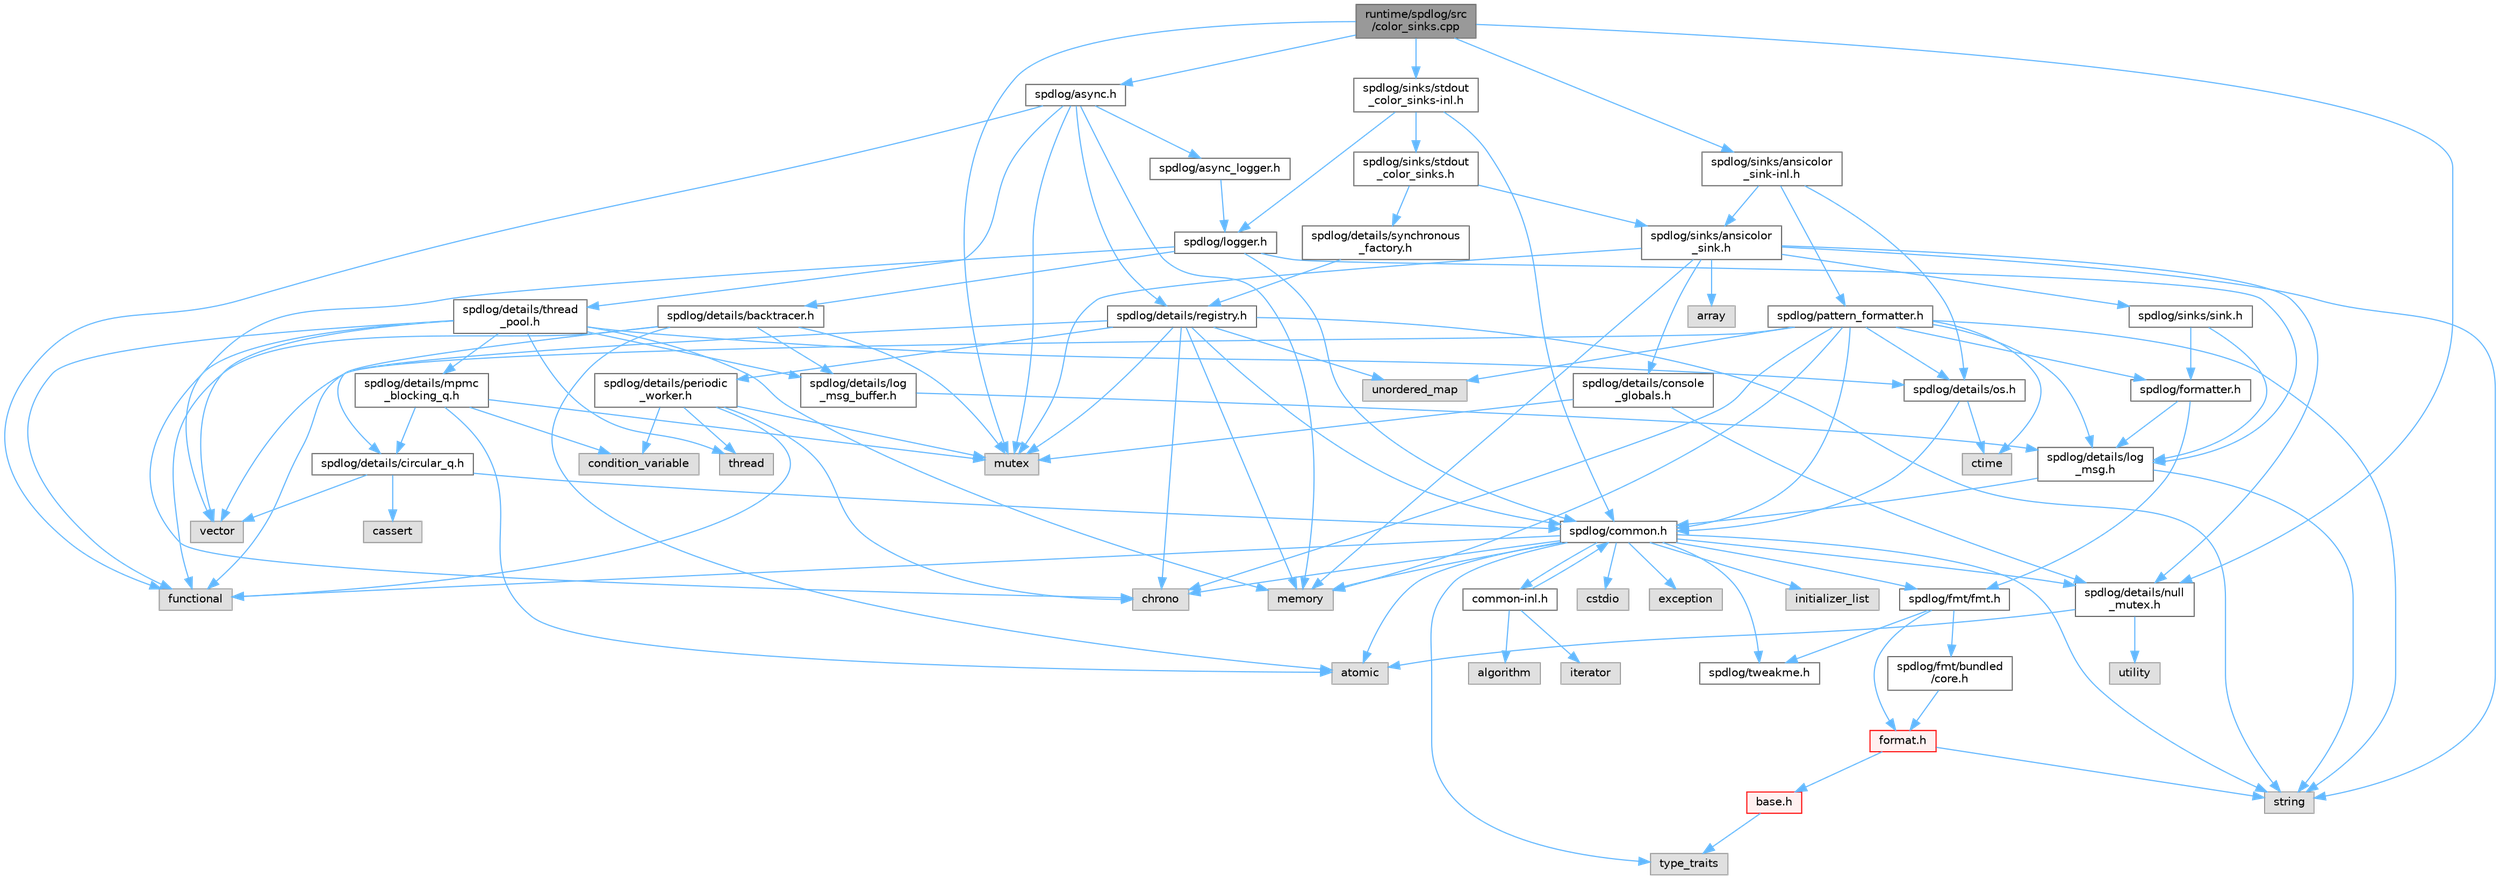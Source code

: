 digraph "runtime/spdlog/src/color_sinks.cpp"
{
 // LATEX_PDF_SIZE
  bgcolor="transparent";
  edge [fontname=Helvetica,fontsize=10,labelfontname=Helvetica,labelfontsize=10];
  node [fontname=Helvetica,fontsize=10,shape=box,height=0.2,width=0.4];
  Node1 [id="Node000001",label="runtime/spdlog/src\l/color_sinks.cpp",height=0.2,width=0.4,color="gray40", fillcolor="grey60", style="filled", fontcolor="black",tooltip=" "];
  Node1 -> Node2 [id="edge1_Node000001_Node000002",color="steelblue1",style="solid",tooltip=" "];
  Node2 [id="Node000002",label="mutex",height=0.2,width=0.4,color="grey60", fillcolor="#E0E0E0", style="filled",tooltip=" "];
  Node1 -> Node3 [id="edge2_Node000001_Node000003",color="steelblue1",style="solid",tooltip=" "];
  Node3 [id="Node000003",label="spdlog/async.h",height=0.2,width=0.4,color="grey40", fillcolor="white", style="filled",URL="$async_8h.html",tooltip=" "];
  Node3 -> Node4 [id="edge3_Node000003_Node000004",color="steelblue1",style="solid",tooltip=" "];
  Node4 [id="Node000004",label="spdlog/async_logger.h",height=0.2,width=0.4,color="grey40", fillcolor="white", style="filled",URL="$async__logger_8h.html",tooltip=" "];
  Node4 -> Node5 [id="edge4_Node000004_Node000005",color="steelblue1",style="solid",tooltip=" "];
  Node5 [id="Node000005",label="spdlog/logger.h",height=0.2,width=0.4,color="grey40", fillcolor="white", style="filled",URL="$logger_8h.html",tooltip=" "];
  Node5 -> Node6 [id="edge5_Node000005_Node000006",color="steelblue1",style="solid",tooltip=" "];
  Node6 [id="Node000006",label="spdlog/common.h",height=0.2,width=0.4,color="grey40", fillcolor="white", style="filled",URL="$common_8h.html",tooltip=" "];
  Node6 -> Node7 [id="edge6_Node000006_Node000007",color="steelblue1",style="solid",tooltip=" "];
  Node7 [id="Node000007",label="spdlog/details/null\l_mutex.h",height=0.2,width=0.4,color="grey40", fillcolor="white", style="filled",URL="$null__mutex_8h.html",tooltip=" "];
  Node7 -> Node8 [id="edge7_Node000007_Node000008",color="steelblue1",style="solid",tooltip=" "];
  Node8 [id="Node000008",label="atomic",height=0.2,width=0.4,color="grey60", fillcolor="#E0E0E0", style="filled",tooltip=" "];
  Node7 -> Node9 [id="edge8_Node000007_Node000009",color="steelblue1",style="solid",tooltip=" "];
  Node9 [id="Node000009",label="utility",height=0.2,width=0.4,color="grey60", fillcolor="#E0E0E0", style="filled",tooltip=" "];
  Node6 -> Node10 [id="edge9_Node000006_Node000010",color="steelblue1",style="solid",tooltip=" "];
  Node10 [id="Node000010",label="spdlog/tweakme.h",height=0.2,width=0.4,color="grey40", fillcolor="white", style="filled",URL="$tweakme_8h.html",tooltip=" "];
  Node6 -> Node8 [id="edge10_Node000006_Node000008",color="steelblue1",style="solid",tooltip=" "];
  Node6 -> Node11 [id="edge11_Node000006_Node000011",color="steelblue1",style="solid",tooltip=" "];
  Node11 [id="Node000011",label="chrono",height=0.2,width=0.4,color="grey60", fillcolor="#E0E0E0", style="filled",tooltip=" "];
  Node6 -> Node12 [id="edge12_Node000006_Node000012",color="steelblue1",style="solid",tooltip=" "];
  Node12 [id="Node000012",label="cstdio",height=0.2,width=0.4,color="grey60", fillcolor="#E0E0E0", style="filled",tooltip=" "];
  Node6 -> Node13 [id="edge13_Node000006_Node000013",color="steelblue1",style="solid",tooltip=" "];
  Node13 [id="Node000013",label="exception",height=0.2,width=0.4,color="grey60", fillcolor="#E0E0E0", style="filled",tooltip=" "];
  Node6 -> Node14 [id="edge14_Node000006_Node000014",color="steelblue1",style="solid",tooltip=" "];
  Node14 [id="Node000014",label="functional",height=0.2,width=0.4,color="grey60", fillcolor="#E0E0E0", style="filled",tooltip=" "];
  Node6 -> Node15 [id="edge15_Node000006_Node000015",color="steelblue1",style="solid",tooltip=" "];
  Node15 [id="Node000015",label="initializer_list",height=0.2,width=0.4,color="grey60", fillcolor="#E0E0E0", style="filled",tooltip=" "];
  Node6 -> Node16 [id="edge16_Node000006_Node000016",color="steelblue1",style="solid",tooltip=" "];
  Node16 [id="Node000016",label="memory",height=0.2,width=0.4,color="grey60", fillcolor="#E0E0E0", style="filled",tooltip=" "];
  Node6 -> Node17 [id="edge17_Node000006_Node000017",color="steelblue1",style="solid",tooltip=" "];
  Node17 [id="Node000017",label="string",height=0.2,width=0.4,color="grey60", fillcolor="#E0E0E0", style="filled",tooltip=" "];
  Node6 -> Node18 [id="edge18_Node000006_Node000018",color="steelblue1",style="solid",tooltip=" "];
  Node18 [id="Node000018",label="type_traits",height=0.2,width=0.4,color="grey60", fillcolor="#E0E0E0", style="filled",tooltip=" "];
  Node6 -> Node19 [id="edge19_Node000006_Node000019",color="steelblue1",style="solid",tooltip=" "];
  Node19 [id="Node000019",label="spdlog/fmt/fmt.h",height=0.2,width=0.4,color="grey40", fillcolor="white", style="filled",URL="$fmt_8h.html",tooltip=" "];
  Node19 -> Node10 [id="edge20_Node000019_Node000010",color="steelblue1",style="solid",tooltip=" "];
  Node19 -> Node20 [id="edge21_Node000019_Node000020",color="steelblue1",style="solid",tooltip=" "];
  Node20 [id="Node000020",label="spdlog/fmt/bundled\l/core.h",height=0.2,width=0.4,color="grey40", fillcolor="white", style="filled",URL="$core_8h.html",tooltip=" "];
  Node20 -> Node21 [id="edge22_Node000020_Node000021",color="steelblue1",style="solid",tooltip=" "];
  Node21 [id="Node000021",label="format.h",height=0.2,width=0.4,color="red", fillcolor="#FFF0F0", style="filled",URL="$spdlog_2include_2spdlog_2fmt_2bundled_2format_8h.html",tooltip=" "];
  Node21 -> Node22 [id="edge23_Node000021_Node000022",color="steelblue1",style="solid",tooltip=" "];
  Node22 [id="Node000022",label="base.h",height=0.2,width=0.4,color="red", fillcolor="#FFF0F0", style="filled",URL="$base_8h.html",tooltip=" "];
  Node22 -> Node18 [id="edge24_Node000022_Node000018",color="steelblue1",style="solid",tooltip=" "];
  Node21 -> Node17 [id="edge25_Node000021_Node000017",color="steelblue1",style="solid",tooltip=" "];
  Node19 -> Node21 [id="edge26_Node000019_Node000021",color="steelblue1",style="solid",tooltip=" "];
  Node6 -> Node178 [id="edge27_Node000006_Node000178",color="steelblue1",style="solid",tooltip=" "];
  Node178 [id="Node000178",label="common-inl.h",height=0.2,width=0.4,color="grey40", fillcolor="white", style="filled",URL="$common-inl_8h.html",tooltip=" "];
  Node178 -> Node6 [id="edge28_Node000178_Node000006",color="steelblue1",style="solid",tooltip=" "];
  Node178 -> Node174 [id="edge29_Node000178_Node000174",color="steelblue1",style="solid",tooltip=" "];
  Node174 [id="Node000174",label="algorithm",height=0.2,width=0.4,color="grey60", fillcolor="#E0E0E0", style="filled",tooltip=" "];
  Node178 -> Node179 [id="edge30_Node000178_Node000179",color="steelblue1",style="solid",tooltip=" "];
  Node179 [id="Node000179",label="iterator",height=0.2,width=0.4,color="grey60", fillcolor="#E0E0E0", style="filled",tooltip=" "];
  Node5 -> Node180 [id="edge31_Node000005_Node000180",color="steelblue1",style="solid",tooltip=" "];
  Node180 [id="Node000180",label="spdlog/details/backtracer.h",height=0.2,width=0.4,color="grey40", fillcolor="white", style="filled",URL="$backtracer_8h.html",tooltip=" "];
  Node180 -> Node181 [id="edge32_Node000180_Node000181",color="steelblue1",style="solid",tooltip=" "];
  Node181 [id="Node000181",label="spdlog/details/circular_q.h",height=0.2,width=0.4,color="grey40", fillcolor="white", style="filled",URL="$circular__q_8h.html",tooltip=" "];
  Node181 -> Node30 [id="edge33_Node000181_Node000030",color="steelblue1",style="solid",tooltip=" "];
  Node30 [id="Node000030",label="cassert",height=0.2,width=0.4,color="grey60", fillcolor="#E0E0E0", style="filled",tooltip=" "];
  Node181 -> Node182 [id="edge34_Node000181_Node000182",color="steelblue1",style="solid",tooltip=" "];
  Node182 [id="Node000182",label="vector",height=0.2,width=0.4,color="grey60", fillcolor="#E0E0E0", style="filled",tooltip=" "];
  Node181 -> Node6 [id="edge35_Node000181_Node000006",color="steelblue1",style="solid",tooltip=" "];
  Node180 -> Node183 [id="edge36_Node000180_Node000183",color="steelblue1",style="solid",tooltip=" "];
  Node183 [id="Node000183",label="spdlog/details/log\l_msg_buffer.h",height=0.2,width=0.4,color="grey40", fillcolor="white", style="filled",URL="$log__msg__buffer_8h.html",tooltip=" "];
  Node183 -> Node184 [id="edge37_Node000183_Node000184",color="steelblue1",style="solid",tooltip=" "];
  Node184 [id="Node000184",label="spdlog/details/log\l_msg.h",height=0.2,width=0.4,color="grey40", fillcolor="white", style="filled",URL="$log__msg_8h.html",tooltip=" "];
  Node184 -> Node6 [id="edge38_Node000184_Node000006",color="steelblue1",style="solid",tooltip=" "];
  Node184 -> Node17 [id="edge39_Node000184_Node000017",color="steelblue1",style="solid",tooltip=" "];
  Node180 -> Node8 [id="edge40_Node000180_Node000008",color="steelblue1",style="solid",tooltip=" "];
  Node180 -> Node14 [id="edge41_Node000180_Node000014",color="steelblue1",style="solid",tooltip=" "];
  Node180 -> Node2 [id="edge42_Node000180_Node000002",color="steelblue1",style="solid",tooltip=" "];
  Node5 -> Node184 [id="edge43_Node000005_Node000184",color="steelblue1",style="solid",tooltip=" "];
  Node5 -> Node182 [id="edge44_Node000005_Node000182",color="steelblue1",style="solid",tooltip=" "];
  Node3 -> Node185 [id="edge45_Node000003_Node000185",color="steelblue1",style="solid",tooltip=" "];
  Node185 [id="Node000185",label="spdlog/details/registry.h",height=0.2,width=0.4,color="grey40", fillcolor="white", style="filled",URL="$registry_8h.html",tooltip=" "];
  Node185 -> Node6 [id="edge46_Node000185_Node000006",color="steelblue1",style="solid",tooltip=" "];
  Node185 -> Node186 [id="edge47_Node000185_Node000186",color="steelblue1",style="solid",tooltip=" "];
  Node186 [id="Node000186",label="spdlog/details/periodic\l_worker.h",height=0.2,width=0.4,color="grey40", fillcolor="white", style="filled",URL="$periodic__worker_8h.html",tooltip=" "];
  Node186 -> Node11 [id="edge48_Node000186_Node000011",color="steelblue1",style="solid",tooltip=" "];
  Node186 -> Node187 [id="edge49_Node000186_Node000187",color="steelblue1",style="solid",tooltip=" "];
  Node187 [id="Node000187",label="condition_variable",height=0.2,width=0.4,color="grey60", fillcolor="#E0E0E0", style="filled",tooltip=" "];
  Node186 -> Node14 [id="edge50_Node000186_Node000014",color="steelblue1",style="solid",tooltip=" "];
  Node186 -> Node2 [id="edge51_Node000186_Node000002",color="steelblue1",style="solid",tooltip=" "];
  Node186 -> Node188 [id="edge52_Node000186_Node000188",color="steelblue1",style="solid",tooltip=" "];
  Node188 [id="Node000188",label="thread",height=0.2,width=0.4,color="grey60", fillcolor="#E0E0E0", style="filled",tooltip=" "];
  Node185 -> Node11 [id="edge53_Node000185_Node000011",color="steelblue1",style="solid",tooltip=" "];
  Node185 -> Node14 [id="edge54_Node000185_Node000014",color="steelblue1",style="solid",tooltip=" "];
  Node185 -> Node16 [id="edge55_Node000185_Node000016",color="steelblue1",style="solid",tooltip=" "];
  Node185 -> Node2 [id="edge56_Node000185_Node000002",color="steelblue1",style="solid",tooltip=" "];
  Node185 -> Node17 [id="edge57_Node000185_Node000017",color="steelblue1",style="solid",tooltip=" "];
  Node185 -> Node189 [id="edge58_Node000185_Node000189",color="steelblue1",style="solid",tooltip=" "];
  Node189 [id="Node000189",label="unordered_map",height=0.2,width=0.4,color="grey60", fillcolor="#E0E0E0", style="filled",tooltip=" "];
  Node3 -> Node190 [id="edge59_Node000003_Node000190",color="steelblue1",style="solid",tooltip=" "];
  Node190 [id="Node000190",label="spdlog/details/thread\l_pool.h",height=0.2,width=0.4,color="grey40", fillcolor="white", style="filled",URL="$thread__pool_8h.html",tooltip=" "];
  Node190 -> Node183 [id="edge60_Node000190_Node000183",color="steelblue1",style="solid",tooltip=" "];
  Node190 -> Node191 [id="edge61_Node000190_Node000191",color="steelblue1",style="solid",tooltip=" "];
  Node191 [id="Node000191",label="spdlog/details/mpmc\l_blocking_q.h",height=0.2,width=0.4,color="grey40", fillcolor="white", style="filled",URL="$mpmc__blocking__q_8h.html",tooltip=" "];
  Node191 -> Node181 [id="edge62_Node000191_Node000181",color="steelblue1",style="solid",tooltip=" "];
  Node191 -> Node8 [id="edge63_Node000191_Node000008",color="steelblue1",style="solid",tooltip=" "];
  Node191 -> Node187 [id="edge64_Node000191_Node000187",color="steelblue1",style="solid",tooltip=" "];
  Node191 -> Node2 [id="edge65_Node000191_Node000002",color="steelblue1",style="solid",tooltip=" "];
  Node190 -> Node192 [id="edge66_Node000190_Node000192",color="steelblue1",style="solid",tooltip=" "];
  Node192 [id="Node000192",label="spdlog/details/os.h",height=0.2,width=0.4,color="grey40", fillcolor="white", style="filled",URL="$details_2os_8h.html",tooltip=" "];
  Node192 -> Node193 [id="edge67_Node000192_Node000193",color="steelblue1",style="solid",tooltip=" "];
  Node193 [id="Node000193",label="ctime",height=0.2,width=0.4,color="grey60", fillcolor="#E0E0E0", style="filled",tooltip=" "];
  Node192 -> Node6 [id="edge68_Node000192_Node000006",color="steelblue1",style="solid",tooltip=" "];
  Node190 -> Node11 [id="edge69_Node000190_Node000011",color="steelblue1",style="solid",tooltip=" "];
  Node190 -> Node14 [id="edge70_Node000190_Node000014",color="steelblue1",style="solid",tooltip=" "];
  Node190 -> Node16 [id="edge71_Node000190_Node000016",color="steelblue1",style="solid",tooltip=" "];
  Node190 -> Node188 [id="edge72_Node000190_Node000188",color="steelblue1",style="solid",tooltip=" "];
  Node190 -> Node182 [id="edge73_Node000190_Node000182",color="steelblue1",style="solid",tooltip=" "];
  Node3 -> Node14 [id="edge74_Node000003_Node000014",color="steelblue1",style="solid",tooltip=" "];
  Node3 -> Node16 [id="edge75_Node000003_Node000016",color="steelblue1",style="solid",tooltip=" "];
  Node3 -> Node2 [id="edge76_Node000003_Node000002",color="steelblue1",style="solid",tooltip=" "];
  Node1 -> Node7 [id="edge77_Node000001_Node000007",color="steelblue1",style="solid",tooltip=" "];
  Node1 -> Node194 [id="edge78_Node000001_Node000194",color="steelblue1",style="solid",tooltip=" "];
  Node194 [id="Node000194",label="spdlog/sinks/ansicolor\l_sink-inl.h",height=0.2,width=0.4,color="grey40", fillcolor="white", style="filled",URL="$ansicolor__sink-inl_8h.html",tooltip=" "];
  Node194 -> Node195 [id="edge79_Node000194_Node000195",color="steelblue1",style="solid",tooltip=" "];
  Node195 [id="Node000195",label="spdlog/sinks/ansicolor\l_sink.h",height=0.2,width=0.4,color="grey40", fillcolor="white", style="filled",URL="$ansicolor__sink_8h.html",tooltip=" "];
  Node195 -> Node166 [id="edge80_Node000195_Node000166",color="steelblue1",style="solid",tooltip=" "];
  Node166 [id="Node000166",label="array",height=0.2,width=0.4,color="grey60", fillcolor="#E0E0E0", style="filled",tooltip=" "];
  Node195 -> Node16 [id="edge81_Node000195_Node000016",color="steelblue1",style="solid",tooltip=" "];
  Node195 -> Node2 [id="edge82_Node000195_Node000002",color="steelblue1",style="solid",tooltip=" "];
  Node195 -> Node196 [id="edge83_Node000195_Node000196",color="steelblue1",style="solid",tooltip=" "];
  Node196 [id="Node000196",label="spdlog/details/console\l_globals.h",height=0.2,width=0.4,color="grey40", fillcolor="white", style="filled",URL="$console__globals_8h.html",tooltip=" "];
  Node196 -> Node2 [id="edge84_Node000196_Node000002",color="steelblue1",style="solid",tooltip=" "];
  Node196 -> Node7 [id="edge85_Node000196_Node000007",color="steelblue1",style="solid",tooltip=" "];
  Node195 -> Node7 [id="edge86_Node000195_Node000007",color="steelblue1",style="solid",tooltip=" "];
  Node195 -> Node197 [id="edge87_Node000195_Node000197",color="steelblue1",style="solid",tooltip=" "];
  Node197 [id="Node000197",label="spdlog/sinks/sink.h",height=0.2,width=0.4,color="grey40", fillcolor="white", style="filled",URL="$sink_8h.html",tooltip=" "];
  Node197 -> Node184 [id="edge88_Node000197_Node000184",color="steelblue1",style="solid",tooltip=" "];
  Node197 -> Node198 [id="edge89_Node000197_Node000198",color="steelblue1",style="solid",tooltip=" "];
  Node198 [id="Node000198",label="spdlog/formatter.h",height=0.2,width=0.4,color="grey40", fillcolor="white", style="filled",URL="$formatter_8h.html",tooltip=" "];
  Node198 -> Node184 [id="edge90_Node000198_Node000184",color="steelblue1",style="solid",tooltip=" "];
  Node198 -> Node19 [id="edge91_Node000198_Node000019",color="steelblue1",style="solid",tooltip=" "];
  Node195 -> Node17 [id="edge92_Node000195_Node000017",color="steelblue1",style="solid",tooltip=" "];
  Node194 -> Node192 [id="edge93_Node000194_Node000192",color="steelblue1",style="solid",tooltip=" "];
  Node194 -> Node199 [id="edge94_Node000194_Node000199",color="steelblue1",style="solid",tooltip=" "];
  Node199 [id="Node000199",label="spdlog/pattern_formatter.h",height=0.2,width=0.4,color="grey40", fillcolor="white", style="filled",URL="$pattern__formatter_8h.html",tooltip=" "];
  Node199 -> Node6 [id="edge95_Node000199_Node000006",color="steelblue1",style="solid",tooltip=" "];
  Node199 -> Node184 [id="edge96_Node000199_Node000184",color="steelblue1",style="solid",tooltip=" "];
  Node199 -> Node192 [id="edge97_Node000199_Node000192",color="steelblue1",style="solid",tooltip=" "];
  Node199 -> Node198 [id="edge98_Node000199_Node000198",color="steelblue1",style="solid",tooltip=" "];
  Node199 -> Node11 [id="edge99_Node000199_Node000011",color="steelblue1",style="solid",tooltip=" "];
  Node199 -> Node193 [id="edge100_Node000199_Node000193",color="steelblue1",style="solid",tooltip=" "];
  Node199 -> Node16 [id="edge101_Node000199_Node000016",color="steelblue1",style="solid",tooltip=" "];
  Node199 -> Node17 [id="edge102_Node000199_Node000017",color="steelblue1",style="solid",tooltip=" "];
  Node199 -> Node189 [id="edge103_Node000199_Node000189",color="steelblue1",style="solid",tooltip=" "];
  Node199 -> Node182 [id="edge104_Node000199_Node000182",color="steelblue1",style="solid",tooltip=" "];
  Node1 -> Node200 [id="edge105_Node000001_Node000200",color="steelblue1",style="solid",tooltip=" "];
  Node200 [id="Node000200",label="spdlog/sinks/stdout\l_color_sinks-inl.h",height=0.2,width=0.4,color="grey40", fillcolor="white", style="filled",URL="$stdout__color__sinks-inl_8h.html",tooltip=" "];
  Node200 -> Node201 [id="edge106_Node000200_Node000201",color="steelblue1",style="solid",tooltip=" "];
  Node201 [id="Node000201",label="spdlog/sinks/stdout\l_color_sinks.h",height=0.2,width=0.4,color="grey40", fillcolor="white", style="filled",URL="$stdout__color__sinks_8h.html",tooltip=" "];
  Node201 -> Node195 [id="edge107_Node000201_Node000195",color="steelblue1",style="solid",tooltip=" "];
  Node201 -> Node202 [id="edge108_Node000201_Node000202",color="steelblue1",style="solid",tooltip=" "];
  Node202 [id="Node000202",label="spdlog/details/synchronous\l_factory.h",height=0.2,width=0.4,color="grey40", fillcolor="white", style="filled",URL="$synchronous__factory_8h.html",tooltip=" "];
  Node202 -> Node185 [id="edge109_Node000202_Node000185",color="steelblue1",style="solid",tooltip=" "];
  Node200 -> Node6 [id="edge110_Node000200_Node000006",color="steelblue1",style="solid",tooltip=" "];
  Node200 -> Node5 [id="edge111_Node000200_Node000005",color="steelblue1",style="solid",tooltip=" "];
}
